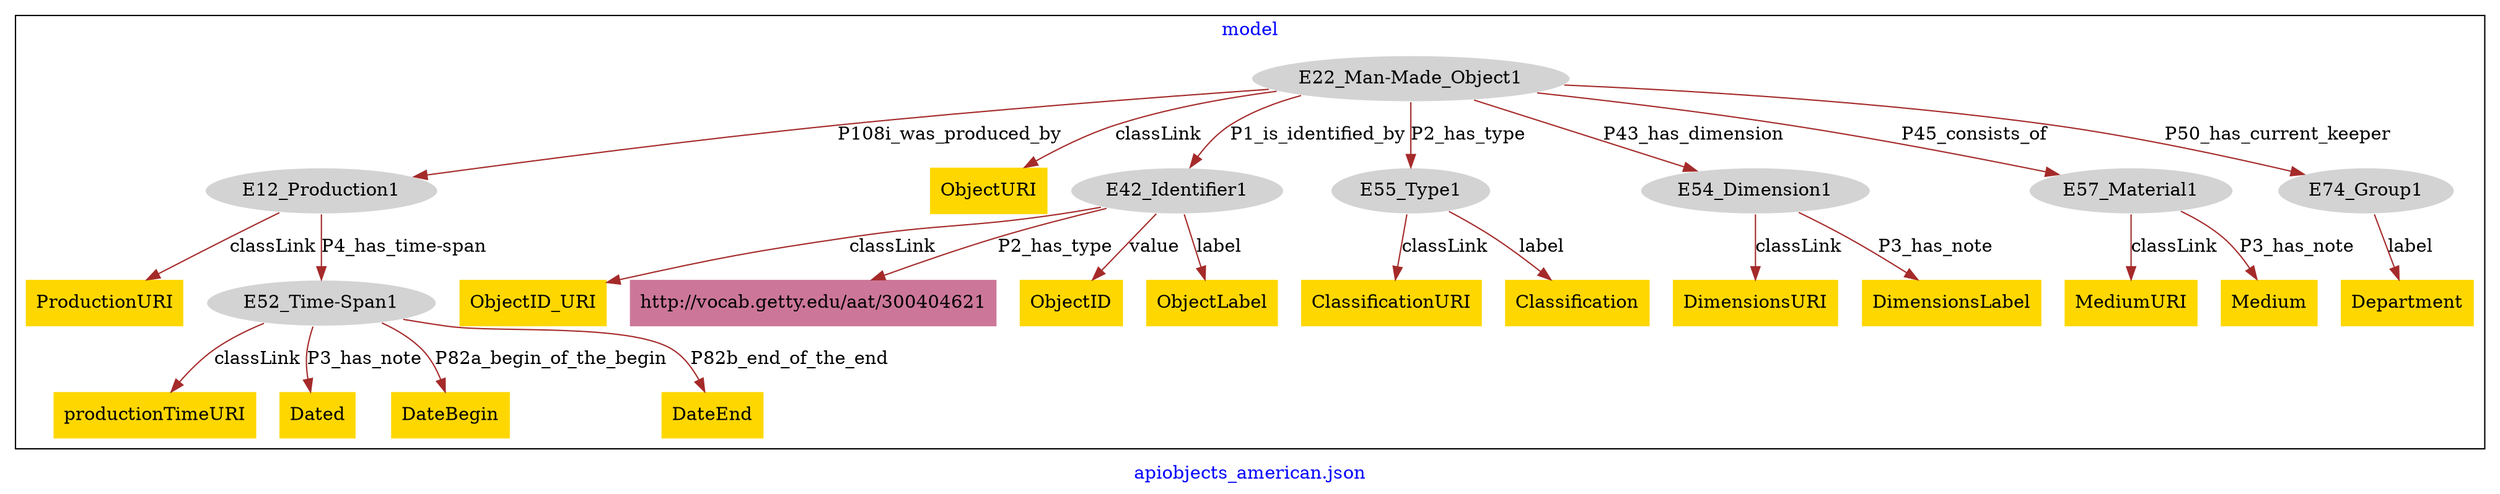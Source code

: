 digraph n0 {
fontcolor="blue"
remincross="true"
label="apiobjects_american.json"
subgraph cluster {
label="model"
n2[style="filled",color="white",fillcolor="lightgray",label="E12_Production1"];
n3[shape="plaintext",style="filled",fillcolor="gold",label="ProductionURI"];
n4[style="filled",color="white",fillcolor="lightgray",label="E52_Time-Span1"];
n5[style="filled",color="white",fillcolor="lightgray",label="E22_Man-Made_Object1"];
n6[shape="plaintext",style="filled",fillcolor="gold",label="ObjectURI"];
n7[style="filled",color="white",fillcolor="lightgray",label="E42_Identifier1"];
n8[style="filled",color="white",fillcolor="lightgray",label="E55_Type1"];
n9[style="filled",color="white",fillcolor="lightgray",label="E54_Dimension1"];
n10[style="filled",color="white",fillcolor="lightgray",label="E57_Material1"];
n11[style="filled",color="white",fillcolor="lightgray",label="E74_Group1"];
n12[shape="plaintext",style="filled",fillcolor="gold",label="ObjectID_URI"];
n13[shape="plaintext",style="filled",fillcolor="#CC7799",label="http://vocab.getty.edu/aat/300404621"];
n14[shape="plaintext",style="filled",fillcolor="gold",label="ObjectID"];
n15[shape="plaintext",style="filled",fillcolor="gold",label="ObjectLabel"];
n16[shape="plaintext",style="filled",fillcolor="gold",label="productionTimeURI"];
n17[shape="plaintext",style="filled",fillcolor="gold",label="Dated"];
n18[shape="plaintext",style="filled",fillcolor="gold",label="DateBegin"];
n19[shape="plaintext",style="filled",fillcolor="gold",label="DateEnd"];
n20[shape="plaintext",style="filled",fillcolor="gold",label="DimensionsURI"];
n21[shape="plaintext",style="filled",fillcolor="gold",label="DimensionsLabel"];
n22[shape="plaintext",style="filled",fillcolor="gold",label="ClassificationURI"];
n23[shape="plaintext",style="filled",fillcolor="gold",label="Classification"];
n24[shape="plaintext",style="filled",fillcolor="gold",label="MediumURI"];
n25[shape="plaintext",style="filled",fillcolor="gold",label="Medium"];
n26[shape="plaintext",style="filled",fillcolor="gold",label="Department"];
}
n2 -> n3[color="brown",fontcolor="black",label="classLink"]
n2 -> n4[color="brown",fontcolor="black",label="P4_has_time-span"]
n5 -> n6[color="brown",fontcolor="black",label="classLink"]
n5 -> n2[color="brown",fontcolor="black",label="P108i_was_produced_by"]
n5 -> n7[color="brown",fontcolor="black",label="P1_is_identified_by"]
n5 -> n8[color="brown",fontcolor="black",label="P2_has_type"]
n5 -> n9[color="brown",fontcolor="black",label="P43_has_dimension"]
n5 -> n10[color="brown",fontcolor="black",label="P45_consists_of"]
n5 -> n11[color="brown",fontcolor="black",label="P50_has_current_keeper"]
n7 -> n12[color="brown",fontcolor="black",label="classLink"]
n7 -> n13[color="brown",fontcolor="black",label="P2_has_type"]
n7 -> n14[color="brown",fontcolor="black",label="value"]
n7 -> n15[color="brown",fontcolor="black",label="label"]
n4 -> n16[color="brown",fontcolor="black",label="classLink"]
n4 -> n17[color="brown",fontcolor="black",label="P3_has_note"]
n4 -> n18[color="brown",fontcolor="black",label="P82a_begin_of_the_begin"]
n4 -> n19[color="brown",fontcolor="black",label="P82b_end_of_the_end"]
n9 -> n20[color="brown",fontcolor="black",label="classLink"]
n9 -> n21[color="brown",fontcolor="black",label="P3_has_note"]
n8 -> n22[color="brown",fontcolor="black",label="classLink"]
n8 -> n23[color="brown",fontcolor="black",label="label"]
n10 -> n24[color="brown",fontcolor="black",label="classLink"]
n10 -> n25[color="brown",fontcolor="black",label="P3_has_note"]
n11 -> n26[color="brown",fontcolor="black",label="label"]
}
